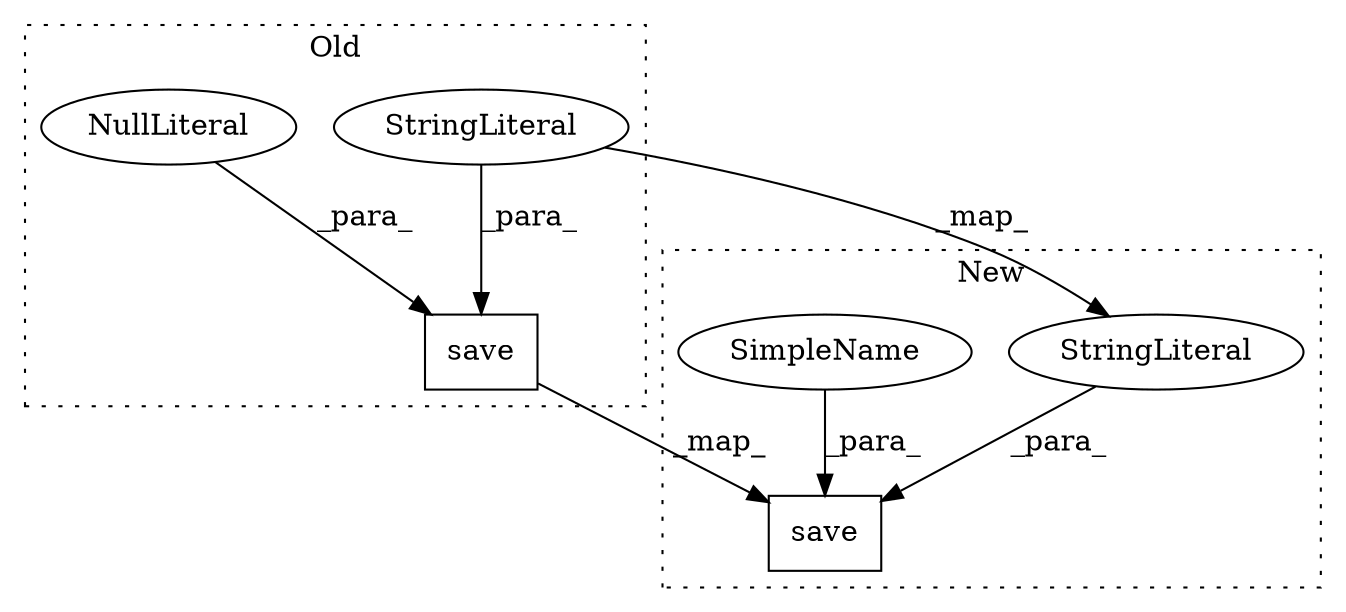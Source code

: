 digraph G {
subgraph cluster0 {
1 [label="save" a="32" s="2958,3020" l="5,1" shape="box"];
3 [label="NullLiteral" a="33" s="3016" l="4" shape="ellipse"];
4 [label="StringLiteral" a="45" s="2994" l="20" shape="ellipse"];
label = "Old";
style="dotted";
}
subgraph cluster1 {
2 [label="save" a="32" s="3006,3063" l="5,1" shape="box"];
5 [label="StringLiteral" a="45" s="3042" l="15" shape="ellipse"];
6 [label="SimpleName" a="42" s="3059" l="4" shape="ellipse"];
label = "New";
style="dotted";
}
1 -> 2 [label="_map_"];
3 -> 1 [label="_para_"];
4 -> 5 [label="_map_"];
4 -> 1 [label="_para_"];
5 -> 2 [label="_para_"];
6 -> 2 [label="_para_"];
}